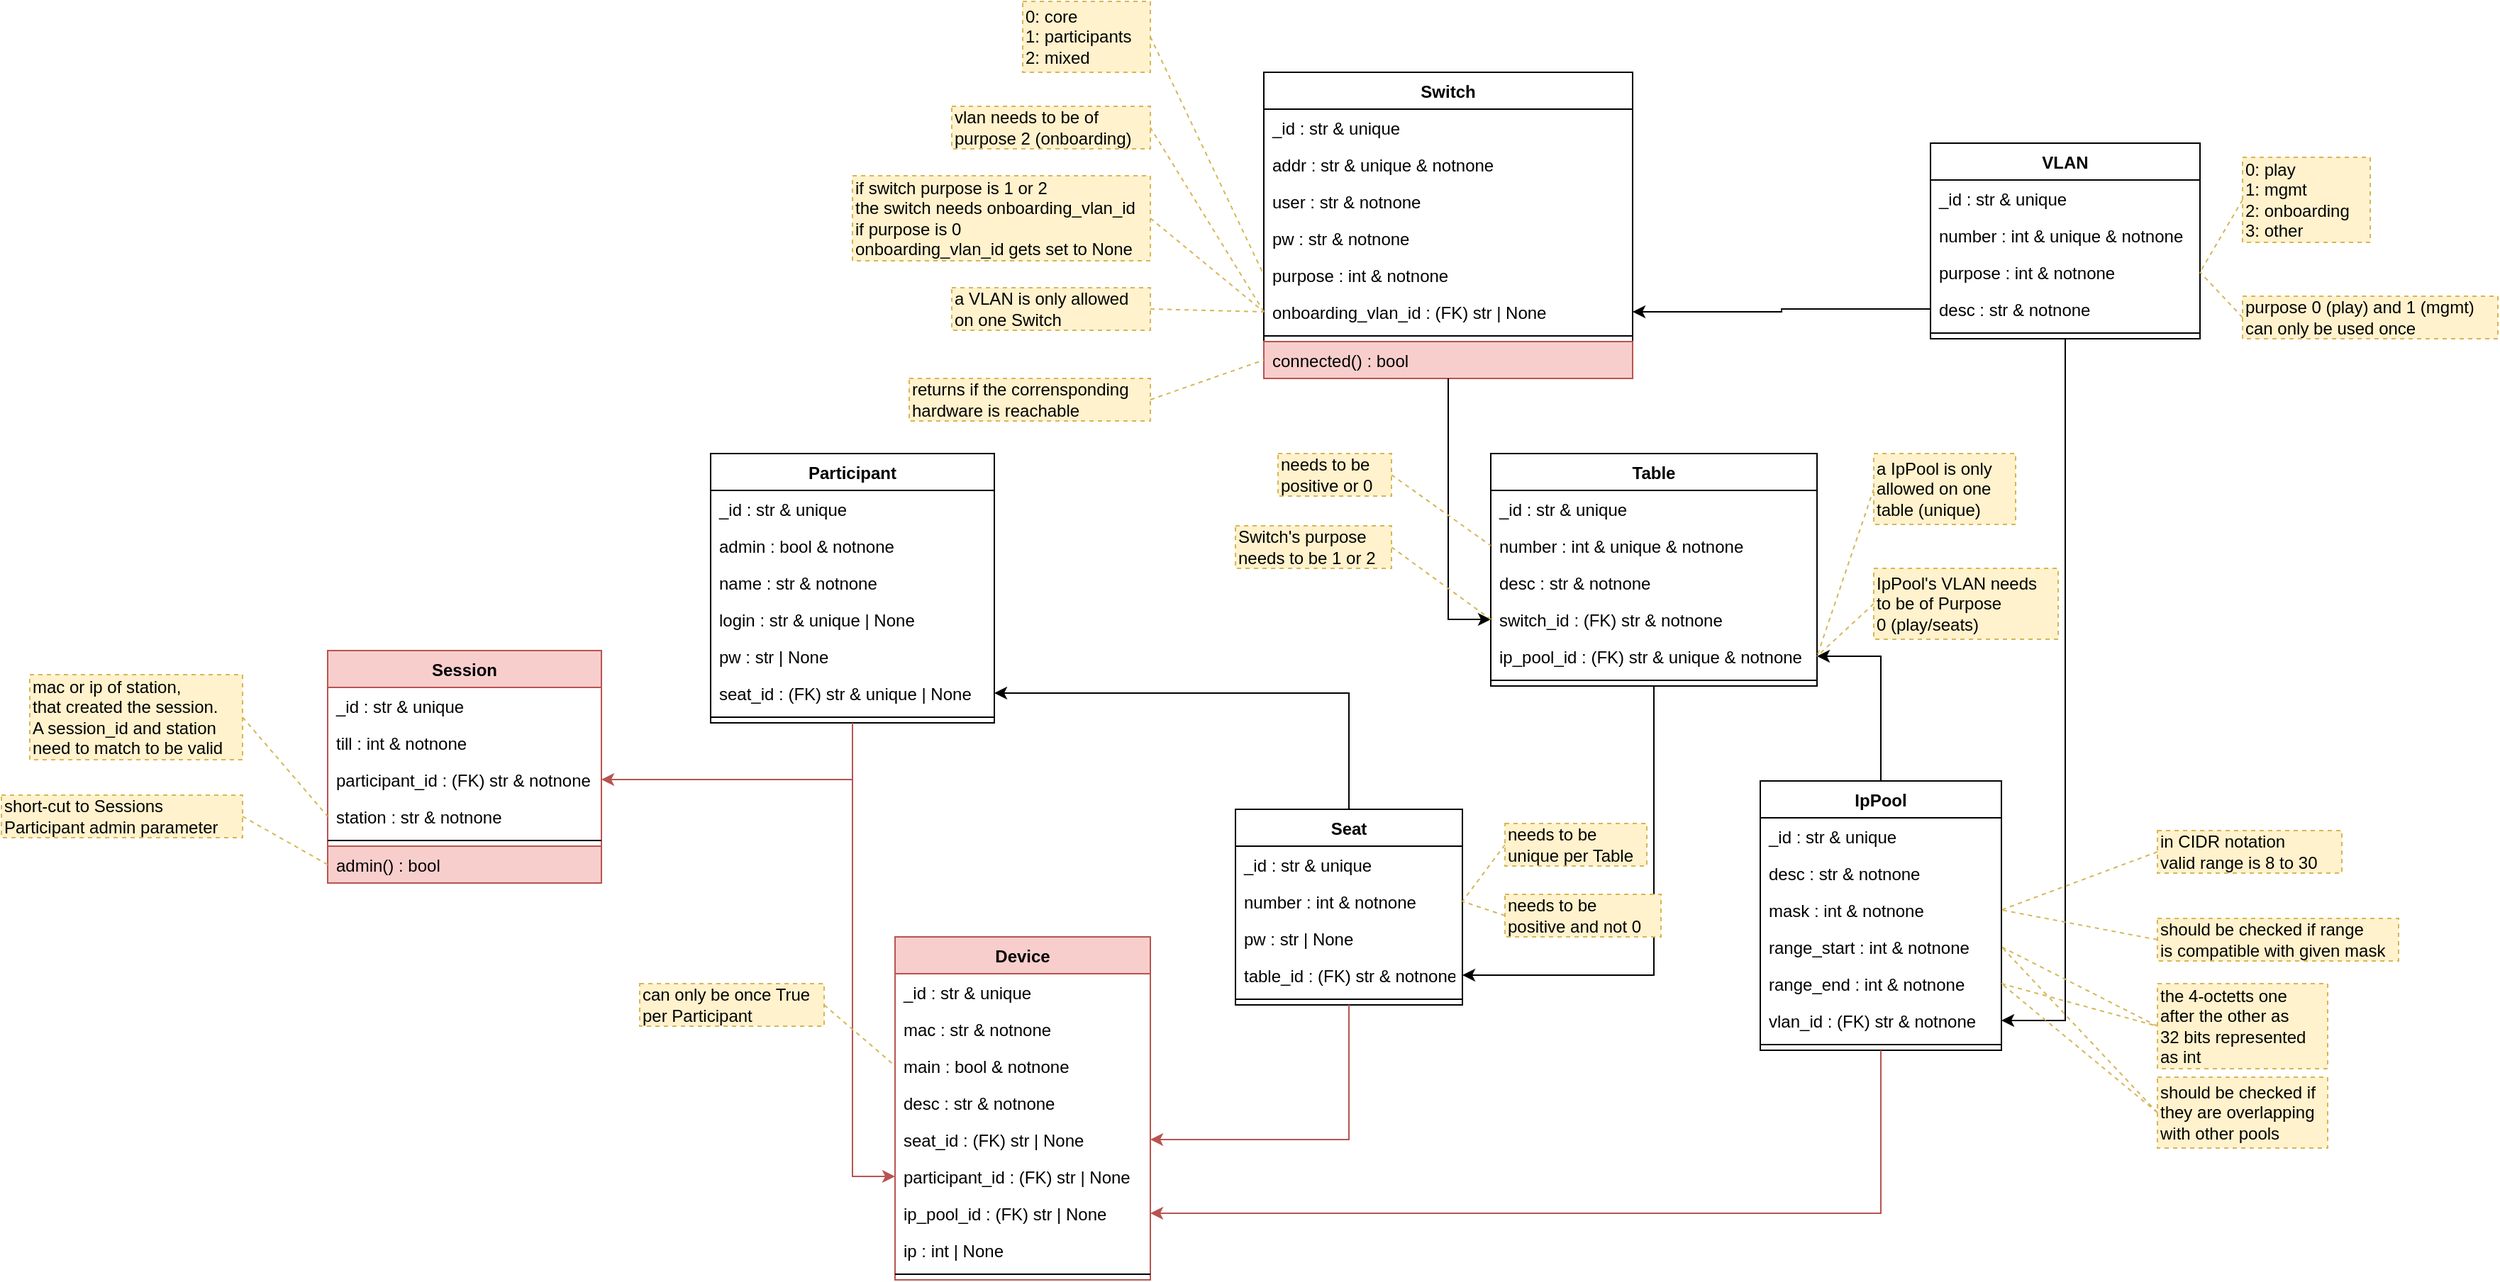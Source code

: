 <mxfile version="19.0.3" type="device"><diagram id="C5RBs43oDa-KdzZeNtuy" name="Page-1"><mxGraphModel dx="2500" dy="1018" grid="1" gridSize="10" guides="1" tooltips="1" connect="1" arrows="1" fold="1" page="1" pageScale="1" pageWidth="827" pageHeight="1169" math="0" shadow="0"><root><mxCell id="WIyWlLk6GJQsqaUBKTNV-0"/><mxCell id="WIyWlLk6GJQsqaUBKTNV-1" parent="WIyWlLk6GJQsqaUBKTNV-0"/><mxCell id="gVJZ379J9d6tVCcwHyOa-42" style="edgeStyle=orthogonalEdgeStyle;rounded=0;orthogonalLoop=1;jettySize=auto;html=1;endArrow=classic;endFill=1;" parent="WIyWlLk6GJQsqaUBKTNV-1" source="gVJZ379J9d6tVCcwHyOa-0" target="gVJZ379J9d6tVCcwHyOa-40" edge="1"><mxGeometry relative="1" as="geometry"/></mxCell><mxCell id="gVJZ379J9d6tVCcwHyOa-0" value="VLAN" style="swimlane;fontStyle=1;align=center;verticalAlign=top;childLayout=stackLayout;horizontal=1;startSize=26;horizontalStack=0;resizeParent=1;resizeParentMax=0;resizeLast=0;collapsible=1;marginBottom=0;" parent="WIyWlLk6GJQsqaUBKTNV-1" vertex="1"><mxGeometry x="680" y="150" width="190" height="138" as="geometry"/></mxCell><mxCell id="gVJZ379J9d6tVCcwHyOa-1" value="_id : str &amp; unique" style="text;strokeColor=none;fillColor=none;align=left;verticalAlign=top;spacingLeft=4;spacingRight=4;overflow=hidden;rotatable=0;points=[[0,0.5],[1,0.5]];portConstraint=eastwest;" parent="gVJZ379J9d6tVCcwHyOa-0" vertex="1"><mxGeometry y="26" width="190" height="26" as="geometry"/></mxCell><mxCell id="gVJZ379J9d6tVCcwHyOa-4" value="number : int &amp; unique &amp; notnone" style="text;strokeColor=none;fillColor=none;align=left;verticalAlign=top;spacingLeft=4;spacingRight=4;overflow=hidden;rotatable=0;points=[[0,0.5],[1,0.5]];portConstraint=eastwest;" parent="gVJZ379J9d6tVCcwHyOa-0" vertex="1"><mxGeometry y="52" width="190" height="26" as="geometry"/></mxCell><mxCell id="gVJZ379J9d6tVCcwHyOa-5" value="purpose : int &amp; notnone" style="text;strokeColor=none;fillColor=none;align=left;verticalAlign=top;spacingLeft=4;spacingRight=4;overflow=hidden;rotatable=0;points=[[0,0.5],[1,0.5]];portConstraint=eastwest;" parent="gVJZ379J9d6tVCcwHyOa-0" vertex="1"><mxGeometry y="78" width="190" height="26" as="geometry"/></mxCell><mxCell id="gVJZ379J9d6tVCcwHyOa-6" value="desc : str &amp; notnone" style="text;strokeColor=none;fillColor=none;align=left;verticalAlign=top;spacingLeft=4;spacingRight=4;overflow=hidden;rotatable=0;points=[[0,0.5],[1,0.5]];portConstraint=eastwest;" parent="gVJZ379J9d6tVCcwHyOa-0" vertex="1"><mxGeometry y="104" width="190" height="26" as="geometry"/></mxCell><mxCell id="gVJZ379J9d6tVCcwHyOa-2" value="" style="line;strokeWidth=1;fillColor=none;align=left;verticalAlign=middle;spacingTop=-1;spacingLeft=3;spacingRight=3;rotatable=0;labelPosition=right;points=[];portConstraint=eastwest;" parent="gVJZ379J9d6tVCcwHyOa-0" vertex="1"><mxGeometry y="130" width="190" height="8" as="geometry"/></mxCell><mxCell id="gVJZ379J9d6tVCcwHyOa-7" value="Switch" style="swimlane;fontStyle=1;align=center;verticalAlign=top;childLayout=stackLayout;horizontal=1;startSize=26;horizontalStack=0;resizeParent=1;resizeParentMax=0;resizeLast=0;collapsible=1;marginBottom=0;" parent="WIyWlLk6GJQsqaUBKTNV-1" vertex="1"><mxGeometry x="210" y="100" width="260" height="216" as="geometry"/></mxCell><mxCell id="gVJZ379J9d6tVCcwHyOa-8" value="_id : str &amp; unique" style="text;strokeColor=none;fillColor=none;align=left;verticalAlign=top;spacingLeft=4;spacingRight=4;overflow=hidden;rotatable=0;points=[[0,0.5],[1,0.5]];portConstraint=eastwest;" parent="gVJZ379J9d6tVCcwHyOa-7" vertex="1"><mxGeometry y="26" width="260" height="26" as="geometry"/></mxCell><mxCell id="gVJZ379J9d6tVCcwHyOa-11" value="addr : str &amp; unique &amp; notnone" style="text;strokeColor=none;fillColor=none;align=left;verticalAlign=top;spacingLeft=4;spacingRight=4;overflow=hidden;rotatable=0;points=[[0,0.5],[1,0.5]];portConstraint=eastwest;" parent="gVJZ379J9d6tVCcwHyOa-7" vertex="1"><mxGeometry y="52" width="260" height="26" as="geometry"/></mxCell><mxCell id="gVJZ379J9d6tVCcwHyOa-12" value="user : str &amp; notnone" style="text;strokeColor=none;fillColor=none;align=left;verticalAlign=top;spacingLeft=4;spacingRight=4;overflow=hidden;rotatable=0;points=[[0,0.5],[1,0.5]];portConstraint=eastwest;" parent="gVJZ379J9d6tVCcwHyOa-7" vertex="1"><mxGeometry y="78" width="260" height="26" as="geometry"/></mxCell><mxCell id="gVJZ379J9d6tVCcwHyOa-13" value="pw : str &amp; notnone" style="text;strokeColor=none;fillColor=none;align=left;verticalAlign=top;spacingLeft=4;spacingRight=4;overflow=hidden;rotatable=0;points=[[0,0.5],[1,0.5]];portConstraint=eastwest;" parent="gVJZ379J9d6tVCcwHyOa-7" vertex="1"><mxGeometry y="104" width="260" height="26" as="geometry"/></mxCell><mxCell id="gVJZ379J9d6tVCcwHyOa-14" value="purpose : int &amp; notnone" style="text;strokeColor=none;fillColor=none;align=left;verticalAlign=top;spacingLeft=4;spacingRight=4;overflow=hidden;rotatable=0;points=[[0,0.5],[1,0.5]];portConstraint=eastwest;" parent="gVJZ379J9d6tVCcwHyOa-7" vertex="1"><mxGeometry y="130" width="260" height="26" as="geometry"/></mxCell><mxCell id="gVJZ379J9d6tVCcwHyOa-15" value="onboarding_vlan_id : (FK) str | None" style="text;align=left;verticalAlign=top;spacingLeft=4;spacingRight=4;overflow=hidden;rotatable=0;points=[[0,0.5],[1,0.5]];portConstraint=eastwest;" parent="gVJZ379J9d6tVCcwHyOa-7" vertex="1"><mxGeometry y="156" width="260" height="26" as="geometry"/></mxCell><mxCell id="gVJZ379J9d6tVCcwHyOa-9" value="" style="line;strokeWidth=1;fillColor=none;align=left;verticalAlign=middle;spacingTop=-1;spacingLeft=3;spacingRight=3;rotatable=0;labelPosition=right;points=[];portConstraint=eastwest;" parent="gVJZ379J9d6tVCcwHyOa-7" vertex="1"><mxGeometry y="182" width="260" height="8" as="geometry"/></mxCell><mxCell id="gVJZ379J9d6tVCcwHyOa-10" value="connected() : bool" style="text;strokeColor=#b85450;fillColor=#f8cecc;align=left;verticalAlign=top;spacingLeft=4;spacingRight=4;overflow=hidden;rotatable=0;points=[[0,0.5],[1,0.5]];portConstraint=eastwest;" parent="gVJZ379J9d6tVCcwHyOa-7" vertex="1"><mxGeometry y="190" width="260" height="26" as="geometry"/></mxCell><mxCell id="gVJZ379J9d6tVCcwHyOa-17" style="rounded=0;orthogonalLoop=1;jettySize=auto;html=1;exitX=1;exitY=0.5;exitDx=0;exitDy=0;dashed=1;fillColor=#fff2cc;strokeColor=#d6b656;endArrow=none;endFill=0;entryX=0;entryY=0.5;entryDx=0;entryDy=0;" parent="WIyWlLk6GJQsqaUBKTNV-1" source="gVJZ379J9d6tVCcwHyOa-16" target="gVJZ379J9d6tVCcwHyOa-14" edge="1"><mxGeometry relative="1" as="geometry"/></mxCell><mxCell id="gVJZ379J9d6tVCcwHyOa-16" value="0: core&lt;br&gt;1: participants&lt;br&gt;2: mixed" style="rounded=0;whiteSpace=wrap;html=1;autosize=1;fillColor=#fff2cc;strokeColor=#d6b656;dashed=1;align=left;verticalAlign=middle;horizontal=1;labelPosition=center;verticalLabelPosition=middle;" parent="WIyWlLk6GJQsqaUBKTNV-1" vertex="1"><mxGeometry x="40" y="50" width="90" height="50" as="geometry"/></mxCell><mxCell id="gVJZ379J9d6tVCcwHyOa-20" style="edgeStyle=none;rounded=0;orthogonalLoop=1;jettySize=auto;html=1;exitX=0;exitY=0.5;exitDx=0;exitDy=0;dashed=1;endArrow=none;endFill=0;fillColor=#fff2cc;strokeColor=#d6b656;entryX=1;entryY=0.5;entryDx=0;entryDy=0;" parent="WIyWlLk6GJQsqaUBKTNV-1" source="gVJZ379J9d6tVCcwHyOa-19" target="gVJZ379J9d6tVCcwHyOa-5" edge="1"><mxGeometry relative="1" as="geometry"/></mxCell><mxCell id="gVJZ379J9d6tVCcwHyOa-19" value="0: play&lt;br&gt;1: mgmt&lt;br&gt;2: onboarding&lt;br&gt;3: other" style="rounded=0;whiteSpace=wrap;html=1;autosize=1;fillColor=#fff2cc;strokeColor=#d6b656;dashed=1;align=left;verticalAlign=middle;horizontal=1;labelPosition=center;verticalLabelPosition=middle;" parent="WIyWlLk6GJQsqaUBKTNV-1" vertex="1"><mxGeometry x="900" y="160" width="90" height="60" as="geometry"/></mxCell><mxCell id="gVJZ379J9d6tVCcwHyOa-21" style="edgeStyle=orthogonalEdgeStyle;rounded=0;orthogonalLoop=1;jettySize=auto;html=1;endArrow=classic;endFill=1;" parent="WIyWlLk6GJQsqaUBKTNV-1" source="gVJZ379J9d6tVCcwHyOa-6" target="gVJZ379J9d6tVCcwHyOa-15" edge="1"><mxGeometry relative="1" as="geometry"/></mxCell><mxCell id="gVJZ379J9d6tVCcwHyOa-22" value="Table" style="swimlane;fontStyle=1;align=center;verticalAlign=top;childLayout=stackLayout;horizontal=1;startSize=26;horizontalStack=0;resizeParent=1;resizeParentMax=0;resizeLast=0;collapsible=1;marginBottom=0;" parent="WIyWlLk6GJQsqaUBKTNV-1" vertex="1"><mxGeometry x="370" y="369" width="230" height="164" as="geometry"/></mxCell><mxCell id="gVJZ379J9d6tVCcwHyOa-23" value="_id : str &amp; unique" style="text;strokeColor=none;fillColor=none;align=left;verticalAlign=top;spacingLeft=4;spacingRight=4;overflow=hidden;rotatable=0;points=[[0,0.5],[1,0.5]];portConstraint=eastwest;dashed=1;" parent="gVJZ379J9d6tVCcwHyOa-22" vertex="1"><mxGeometry y="26" width="230" height="26" as="geometry"/></mxCell><mxCell id="gVJZ379J9d6tVCcwHyOa-26" value="number : int &amp; unique &amp; notnone" style="text;align=left;verticalAlign=top;spacingLeft=4;spacingRight=4;overflow=hidden;rotatable=0;points=[[0,0.5],[1,0.5]];portConstraint=eastwest;dashed=1;" parent="gVJZ379J9d6tVCcwHyOa-22" vertex="1"><mxGeometry y="52" width="230" height="26" as="geometry"/></mxCell><mxCell id="gVJZ379J9d6tVCcwHyOa-27" value="desc : str &amp; notnone" style="text;strokeColor=none;fillColor=none;align=left;verticalAlign=top;spacingLeft=4;spacingRight=4;overflow=hidden;rotatable=0;points=[[0,0.5],[1,0.5]];portConstraint=eastwest;dashed=1;" parent="gVJZ379J9d6tVCcwHyOa-22" vertex="1"><mxGeometry y="78" width="230" height="26" as="geometry"/></mxCell><mxCell id="gVJZ379J9d6tVCcwHyOa-28" value="switch_id : (FK) str &amp; notnone" style="text;strokeColor=none;fillColor=none;align=left;verticalAlign=top;spacingLeft=4;spacingRight=4;overflow=hidden;rotatable=0;points=[[0,0.5],[1,0.5]];portConstraint=eastwest;dashed=1;" parent="gVJZ379J9d6tVCcwHyOa-22" vertex="1"><mxGeometry y="104" width="230" height="26" as="geometry"/></mxCell><mxCell id="gVJZ379J9d6tVCcwHyOa-29" value="ip_pool_id : (FK) str &amp; unique &amp; notnone" style="text;strokeColor=none;fillColor=none;align=left;verticalAlign=top;spacingLeft=4;spacingRight=4;overflow=hidden;rotatable=0;points=[[0,0.5],[1,0.5]];portConstraint=eastwest;dashed=1;" parent="gVJZ379J9d6tVCcwHyOa-22" vertex="1"><mxGeometry y="130" width="230" height="26" as="geometry"/></mxCell><mxCell id="gVJZ379J9d6tVCcwHyOa-24" value="" style="line;strokeWidth=1;fillColor=none;align=left;verticalAlign=middle;spacingTop=-1;spacingLeft=3;spacingRight=3;rotatable=0;labelPosition=right;points=[];portConstraint=eastwest;" parent="gVJZ379J9d6tVCcwHyOa-22" vertex="1"><mxGeometry y="156" width="230" height="8" as="geometry"/></mxCell><mxCell id="gVJZ379J9d6tVCcwHyOa-30" style="edgeStyle=orthogonalEdgeStyle;rounded=0;orthogonalLoop=1;jettySize=auto;html=1;endArrow=classic;endFill=1;" parent="WIyWlLk6GJQsqaUBKTNV-1" source="gVJZ379J9d6tVCcwHyOa-7" target="gVJZ379J9d6tVCcwHyOa-28" edge="1"><mxGeometry relative="1" as="geometry"/></mxCell><mxCell id="gVJZ379J9d6tVCcwHyOa-41" style="edgeStyle=orthogonalEdgeStyle;rounded=0;orthogonalLoop=1;jettySize=auto;html=1;endArrow=classic;endFill=1;" parent="WIyWlLk6GJQsqaUBKTNV-1" source="gVJZ379J9d6tVCcwHyOa-31" target="gVJZ379J9d6tVCcwHyOa-29" edge="1"><mxGeometry relative="1" as="geometry"/></mxCell><mxCell id="gVJZ379J9d6tVCcwHyOa-31" value="IpPool" style="swimlane;fontStyle=1;align=center;verticalAlign=top;childLayout=stackLayout;horizontal=1;startSize=26;horizontalStack=0;resizeParent=1;resizeParentMax=0;resizeLast=0;collapsible=1;marginBottom=0;" parent="WIyWlLk6GJQsqaUBKTNV-1" vertex="1"><mxGeometry x="560" y="600" width="170" height="190" as="geometry"/></mxCell><mxCell id="gVJZ379J9d6tVCcwHyOa-32" value="_id : str &amp; unique" style="text;strokeColor=none;fillColor=none;align=left;verticalAlign=top;spacingLeft=4;spacingRight=4;overflow=hidden;rotatable=0;points=[[0,0.5],[1,0.5]];portConstraint=eastwest;" parent="gVJZ379J9d6tVCcwHyOa-31" vertex="1"><mxGeometry y="26" width="170" height="26" as="geometry"/></mxCell><mxCell id="gVJZ379J9d6tVCcwHyOa-36" value="desc : str &amp; notnone" style="text;strokeColor=none;fillColor=none;align=left;verticalAlign=top;spacingLeft=4;spacingRight=4;overflow=hidden;rotatable=0;points=[[0,0.5],[1,0.5]];portConstraint=eastwest;" parent="gVJZ379J9d6tVCcwHyOa-31" vertex="1"><mxGeometry y="52" width="170" height="26" as="geometry"/></mxCell><mxCell id="gVJZ379J9d6tVCcwHyOa-37" value="mask : int &amp; notnone" style="text;strokeColor=none;fillColor=none;align=left;verticalAlign=top;spacingLeft=4;spacingRight=4;overflow=hidden;rotatable=0;points=[[0,0.5],[1,0.5]];portConstraint=eastwest;" parent="gVJZ379J9d6tVCcwHyOa-31" vertex="1"><mxGeometry y="78" width="170" height="26" as="geometry"/></mxCell><mxCell id="gVJZ379J9d6tVCcwHyOa-38" value="range_start : int &amp; notnone" style="text;strokeColor=none;fillColor=none;align=left;verticalAlign=top;spacingLeft=4;spacingRight=4;overflow=hidden;rotatable=0;points=[[0,0.5],[1,0.5]];portConstraint=eastwest;" parent="gVJZ379J9d6tVCcwHyOa-31" vertex="1"><mxGeometry y="104" width="170" height="26" as="geometry"/></mxCell><mxCell id="gVJZ379J9d6tVCcwHyOa-39" value="range_end : int &amp; notnone" style="text;strokeColor=none;fillColor=none;align=left;verticalAlign=top;spacingLeft=4;spacingRight=4;overflow=hidden;rotatable=0;points=[[0,0.5],[1,0.5]];portConstraint=eastwest;" parent="gVJZ379J9d6tVCcwHyOa-31" vertex="1"><mxGeometry y="130" width="170" height="26" as="geometry"/></mxCell><mxCell id="gVJZ379J9d6tVCcwHyOa-40" value="vlan_id : (FK) str &amp; notnone" style="text;strokeColor=none;fillColor=none;align=left;verticalAlign=top;spacingLeft=4;spacingRight=4;overflow=hidden;rotatable=0;points=[[0,0.5],[1,0.5]];portConstraint=eastwest;" parent="gVJZ379J9d6tVCcwHyOa-31" vertex="1"><mxGeometry y="156" width="170" height="26" as="geometry"/></mxCell><mxCell id="gVJZ379J9d6tVCcwHyOa-33" value="" style="line;strokeWidth=1;fillColor=none;align=left;verticalAlign=middle;spacingTop=-1;spacingLeft=3;spacingRight=3;rotatable=0;labelPosition=right;points=[];portConstraint=eastwest;" parent="gVJZ379J9d6tVCcwHyOa-31" vertex="1"><mxGeometry y="182" width="170" height="8" as="geometry"/></mxCell><mxCell id="gVJZ379J9d6tVCcwHyOa-45" style="edgeStyle=none;rounded=0;orthogonalLoop=1;jettySize=auto;html=1;exitX=0;exitY=0.5;exitDx=0;exitDy=0;dashed=1;endArrow=none;endFill=0;entryX=1;entryY=0.5;entryDx=0;entryDy=0;fillColor=#fff2cc;strokeColor=#d6b656;" parent="WIyWlLk6GJQsqaUBKTNV-1" source="gVJZ379J9d6tVCcwHyOa-44" target="gVJZ379J9d6tVCcwHyOa-38" edge="1"><mxGeometry relative="1" as="geometry"><mxPoint x="820" y="670" as="targetPoint"/></mxGeometry></mxCell><mxCell id="gVJZ379J9d6tVCcwHyOa-44" value="the 4-octetts one&lt;br&gt;after the other as&lt;br&gt;32 bits represented&lt;br&gt;as int" style="rounded=0;whiteSpace=wrap;html=1;autosize=1;fillColor=#fff2cc;strokeColor=#d6b656;dashed=1;align=left;verticalAlign=middle;horizontal=1;labelPosition=center;verticalLabelPosition=middle;" parent="WIyWlLk6GJQsqaUBKTNV-1" vertex="1"><mxGeometry x="840" y="743" width="120" height="60" as="geometry"/></mxCell><mxCell id="gVJZ379J9d6tVCcwHyOa-46" style="edgeStyle=none;rounded=0;orthogonalLoop=1;jettySize=auto;html=1;exitX=1;exitY=0.5;exitDx=0;exitDy=0;entryX=0;entryY=0.5;entryDx=0;entryDy=0;dashed=1;endArrow=none;endFill=0;fillColor=#fff2cc;strokeColor=#d6b656;" parent="WIyWlLk6GJQsqaUBKTNV-1" source="gVJZ379J9d6tVCcwHyOa-39" target="gVJZ379J9d6tVCcwHyOa-44" edge="1"><mxGeometry relative="1" as="geometry"/></mxCell><mxCell id="gVJZ379J9d6tVCcwHyOa-64" style="edgeStyle=orthogonalEdgeStyle;rounded=0;orthogonalLoop=1;jettySize=auto;html=1;endArrow=classic;endFill=1;" parent="WIyWlLk6GJQsqaUBKTNV-1" source="gVJZ379J9d6tVCcwHyOa-47" target="gVJZ379J9d6tVCcwHyOa-63" edge="1"><mxGeometry relative="1" as="geometry"/></mxCell><mxCell id="gVJZ379J9d6tVCcwHyOa-47" value="Seat" style="swimlane;fontStyle=1;align=center;verticalAlign=top;childLayout=stackLayout;horizontal=1;startSize=26;horizontalStack=0;resizeParent=1;resizeParentMax=0;resizeLast=0;collapsible=1;marginBottom=0;" parent="WIyWlLk6GJQsqaUBKTNV-1" vertex="1"><mxGeometry x="190" y="620" width="160" height="138" as="geometry"/></mxCell><mxCell id="gVJZ379J9d6tVCcwHyOa-48" value="_id : str &amp; unique" style="text;strokeColor=none;fillColor=none;align=left;verticalAlign=top;spacingLeft=4;spacingRight=4;overflow=hidden;rotatable=0;points=[[0,0.5],[1,0.5]];portConstraint=eastwest;" parent="gVJZ379J9d6tVCcwHyOa-47" vertex="1"><mxGeometry y="26" width="160" height="26" as="geometry"/></mxCell><mxCell id="gVJZ379J9d6tVCcwHyOa-51" value="number : int &amp; notnone" style="text;strokeColor=none;fillColor=none;align=left;verticalAlign=top;spacingLeft=4;spacingRight=4;overflow=hidden;rotatable=0;points=[[0,0.5],[1,0.5]];portConstraint=eastwest;" parent="gVJZ379J9d6tVCcwHyOa-47" vertex="1"><mxGeometry y="52" width="160" height="26" as="geometry"/></mxCell><mxCell id="gVJZ379J9d6tVCcwHyOa-52" value="pw : str | None" style="text;strokeColor=none;fillColor=none;align=left;verticalAlign=top;spacingLeft=4;spacingRight=4;overflow=hidden;rotatable=0;points=[[0,0.5],[1,0.5]];portConstraint=eastwest;" parent="gVJZ379J9d6tVCcwHyOa-47" vertex="1"><mxGeometry y="78" width="160" height="26" as="geometry"/></mxCell><mxCell id="gVJZ379J9d6tVCcwHyOa-53" value="table_id : (FK) str &amp; notnone" style="text;strokeColor=none;fillColor=none;align=left;verticalAlign=top;spacingLeft=4;spacingRight=4;overflow=hidden;rotatable=0;points=[[0,0.5],[1,0.5]];portConstraint=eastwest;" parent="gVJZ379J9d6tVCcwHyOa-47" vertex="1"><mxGeometry y="104" width="160" height="26" as="geometry"/></mxCell><mxCell id="gVJZ379J9d6tVCcwHyOa-49" value="" style="line;strokeWidth=1;fillColor=none;align=left;verticalAlign=middle;spacingTop=-1;spacingLeft=3;spacingRight=3;rotatable=0;labelPosition=right;points=[];portConstraint=eastwest;" parent="gVJZ379J9d6tVCcwHyOa-47" vertex="1"><mxGeometry y="130" width="160" height="8" as="geometry"/></mxCell><mxCell id="gVJZ379J9d6tVCcwHyOa-54" style="edgeStyle=orthogonalEdgeStyle;rounded=0;orthogonalLoop=1;jettySize=auto;html=1;endArrow=classic;endFill=1;" parent="WIyWlLk6GJQsqaUBKTNV-1" source="gVJZ379J9d6tVCcwHyOa-22" target="gVJZ379J9d6tVCcwHyOa-53" edge="1"><mxGeometry relative="1" as="geometry"/></mxCell><mxCell id="gVJZ379J9d6tVCcwHyOa-55" value="Participant" style="swimlane;fontStyle=1;align=center;verticalAlign=top;childLayout=stackLayout;horizontal=1;startSize=26;horizontalStack=0;resizeParent=1;resizeParentMax=0;resizeLast=0;collapsible=1;marginBottom=0;" parent="WIyWlLk6GJQsqaUBKTNV-1" vertex="1"><mxGeometry x="-180" y="369" width="200" height="190" as="geometry"/></mxCell><mxCell id="gVJZ379J9d6tVCcwHyOa-56" value="_id : str &amp; unique" style="text;strokeColor=none;fillColor=none;align=left;verticalAlign=top;spacingLeft=4;spacingRight=4;overflow=hidden;rotatable=0;points=[[0,0.5],[1,0.5]];portConstraint=eastwest;" parent="gVJZ379J9d6tVCcwHyOa-55" vertex="1"><mxGeometry y="26" width="200" height="26" as="geometry"/></mxCell><mxCell id="gVJZ379J9d6tVCcwHyOa-59" value="admin : bool &amp; notnone" style="text;strokeColor=none;fillColor=none;align=left;verticalAlign=top;spacingLeft=4;spacingRight=4;overflow=hidden;rotatable=0;points=[[0,0.5],[1,0.5]];portConstraint=eastwest;" parent="gVJZ379J9d6tVCcwHyOa-55" vertex="1"><mxGeometry y="52" width="200" height="26" as="geometry"/></mxCell><mxCell id="gVJZ379J9d6tVCcwHyOa-60" value="name : str &amp; notnone" style="text;strokeColor=none;fillColor=none;align=left;verticalAlign=top;spacingLeft=4;spacingRight=4;overflow=hidden;rotatable=0;points=[[0,0.5],[1,0.5]];portConstraint=eastwest;" parent="gVJZ379J9d6tVCcwHyOa-55" vertex="1"><mxGeometry y="78" width="200" height="26" as="geometry"/></mxCell><mxCell id="gVJZ379J9d6tVCcwHyOa-61" value="login : str &amp; unique | None" style="text;strokeColor=none;fillColor=none;align=left;verticalAlign=top;spacingLeft=4;spacingRight=4;overflow=hidden;rotatable=0;points=[[0,0.5],[1,0.5]];portConstraint=eastwest;" parent="gVJZ379J9d6tVCcwHyOa-55" vertex="1"><mxGeometry y="104" width="200" height="26" as="geometry"/></mxCell><mxCell id="gVJZ379J9d6tVCcwHyOa-62" value="pw : str | None" style="text;strokeColor=none;fillColor=none;align=left;verticalAlign=top;spacingLeft=4;spacingRight=4;overflow=hidden;rotatable=0;points=[[0,0.5],[1,0.5]];portConstraint=eastwest;" parent="gVJZ379J9d6tVCcwHyOa-55" vertex="1"><mxGeometry y="130" width="200" height="26" as="geometry"/></mxCell><mxCell id="gVJZ379J9d6tVCcwHyOa-63" value="seat_id : (FK) str &amp; unique | None" style="text;strokeColor=none;fillColor=none;align=left;verticalAlign=top;spacingLeft=4;spacingRight=4;overflow=hidden;rotatable=0;points=[[0,0.5],[1,0.5]];portConstraint=eastwest;" parent="gVJZ379J9d6tVCcwHyOa-55" vertex="1"><mxGeometry y="156" width="200" height="26" as="geometry"/></mxCell><mxCell id="gVJZ379J9d6tVCcwHyOa-57" value="" style="line;strokeWidth=1;fillColor=none;align=left;verticalAlign=middle;spacingTop=-1;spacingLeft=3;spacingRight=3;rotatable=0;labelPosition=right;points=[];portConstraint=eastwest;" parent="gVJZ379J9d6tVCcwHyOa-55" vertex="1"><mxGeometry y="182" width="200" height="8" as="geometry"/></mxCell><mxCell id="gVJZ379J9d6tVCcwHyOa-65" value="Device" style="swimlane;fontStyle=1;align=center;verticalAlign=top;childLayout=stackLayout;horizontal=1;startSize=26;horizontalStack=0;resizeParent=1;resizeParentMax=0;resizeLast=0;collapsible=1;marginBottom=0;fillColor=#f8cecc;strokeColor=#b85450;" parent="WIyWlLk6GJQsqaUBKTNV-1" vertex="1"><mxGeometry x="-50" y="710" width="180" height="242" as="geometry"/></mxCell><mxCell id="gVJZ379J9d6tVCcwHyOa-66" value="_id : str &amp; unique" style="text;strokeColor=none;fillColor=none;align=left;verticalAlign=top;spacingLeft=4;spacingRight=4;overflow=hidden;rotatable=0;points=[[0,0.5],[1,0.5]];portConstraint=eastwest;" parent="gVJZ379J9d6tVCcwHyOa-65" vertex="1"><mxGeometry y="26" width="180" height="26" as="geometry"/></mxCell><mxCell id="gVJZ379J9d6tVCcwHyOa-70" value="mac : str &amp; notnone" style="text;strokeColor=none;fillColor=none;align=left;verticalAlign=top;spacingLeft=4;spacingRight=4;overflow=hidden;rotatable=0;points=[[0,0.5],[1,0.5]];portConstraint=eastwest;" parent="gVJZ379J9d6tVCcwHyOa-65" vertex="1"><mxGeometry y="52" width="180" height="26" as="geometry"/></mxCell><mxCell id="gVJZ379J9d6tVCcwHyOa-76" value="main : bool &amp; notnone" style="text;strokeColor=none;fillColor=none;align=left;verticalAlign=top;spacingLeft=4;spacingRight=4;overflow=hidden;rotatable=0;points=[[0,0.5],[1,0.5]];portConstraint=eastwest;" parent="gVJZ379J9d6tVCcwHyOa-65" vertex="1"><mxGeometry y="78" width="180" height="26" as="geometry"/></mxCell><mxCell id="gVJZ379J9d6tVCcwHyOa-71" value="desc : str &amp; notnone" style="text;strokeColor=none;fillColor=none;align=left;verticalAlign=top;spacingLeft=4;spacingRight=4;overflow=hidden;rotatable=0;points=[[0,0.5],[1,0.5]];portConstraint=eastwest;" parent="gVJZ379J9d6tVCcwHyOa-65" vertex="1"><mxGeometry y="104" width="180" height="26" as="geometry"/></mxCell><mxCell id="gVJZ379J9d6tVCcwHyOa-72" value="seat_id : (FK) str | None" style="text;strokeColor=none;fillColor=none;align=left;verticalAlign=top;spacingLeft=4;spacingRight=4;overflow=hidden;rotatable=0;points=[[0,0.5],[1,0.5]];portConstraint=eastwest;" parent="gVJZ379J9d6tVCcwHyOa-65" vertex="1"><mxGeometry y="130" width="180" height="26" as="geometry"/></mxCell><mxCell id="gVJZ379J9d6tVCcwHyOa-73" value="participant_id : (FK) str | None" style="text;strokeColor=none;fillColor=none;align=left;verticalAlign=top;spacingLeft=4;spacingRight=4;overflow=hidden;rotatable=0;points=[[0,0.5],[1,0.5]];portConstraint=eastwest;" parent="gVJZ379J9d6tVCcwHyOa-65" vertex="1"><mxGeometry y="156" width="180" height="26" as="geometry"/></mxCell><mxCell id="gVJZ379J9d6tVCcwHyOa-74" value="ip_pool_id : (FK) str | None" style="text;strokeColor=none;fillColor=none;align=left;verticalAlign=top;spacingLeft=4;spacingRight=4;overflow=hidden;rotatable=0;points=[[0,0.5],[1,0.5]];portConstraint=eastwest;" parent="gVJZ379J9d6tVCcwHyOa-65" vertex="1"><mxGeometry y="182" width="180" height="26" as="geometry"/></mxCell><mxCell id="gVJZ379J9d6tVCcwHyOa-75" value="ip : int | None" style="text;strokeColor=none;fillColor=none;align=left;verticalAlign=top;spacingLeft=4;spacingRight=4;overflow=hidden;rotatable=0;points=[[0,0.5],[1,0.5]];portConstraint=eastwest;" parent="gVJZ379J9d6tVCcwHyOa-65" vertex="1"><mxGeometry y="208" width="180" height="26" as="geometry"/></mxCell><mxCell id="gVJZ379J9d6tVCcwHyOa-67" value="" style="line;strokeWidth=1;fillColor=none;align=left;verticalAlign=middle;spacingTop=-1;spacingLeft=3;spacingRight=3;rotatable=0;labelPosition=right;points=[];portConstraint=eastwest;" parent="gVJZ379J9d6tVCcwHyOa-65" vertex="1"><mxGeometry y="234" width="180" height="8" as="geometry"/></mxCell><mxCell id="gVJZ379J9d6tVCcwHyOa-77" style="edgeStyle=orthogonalEdgeStyle;rounded=0;orthogonalLoop=1;jettySize=auto;html=1;endArrow=classic;endFill=1;fillColor=#f8cecc;strokeColor=#b85450;" parent="WIyWlLk6GJQsqaUBKTNV-1" source="gVJZ379J9d6tVCcwHyOa-47" target="gVJZ379J9d6tVCcwHyOa-72" edge="1"><mxGeometry relative="1" as="geometry"/></mxCell><mxCell id="gVJZ379J9d6tVCcwHyOa-78" style="edgeStyle=orthogonalEdgeStyle;rounded=0;orthogonalLoop=1;jettySize=auto;html=1;endArrow=classic;endFill=1;fillColor=#f8cecc;strokeColor=#b85450;" parent="WIyWlLk6GJQsqaUBKTNV-1" source="gVJZ379J9d6tVCcwHyOa-55" target="gVJZ379J9d6tVCcwHyOa-73" edge="1"><mxGeometry relative="1" as="geometry"/></mxCell><mxCell id="gVJZ379J9d6tVCcwHyOa-79" style="edgeStyle=orthogonalEdgeStyle;rounded=0;orthogonalLoop=1;jettySize=auto;html=1;endArrow=classic;endFill=1;fillColor=#f8cecc;strokeColor=#b85450;" parent="WIyWlLk6GJQsqaUBKTNV-1" source="gVJZ379J9d6tVCcwHyOa-31" target="gVJZ379J9d6tVCcwHyOa-74" edge="1"><mxGeometry relative="1" as="geometry"/></mxCell><mxCell id="RI2Qk7NZv4jEAk47DCzO-2" style="rounded=0;orthogonalLoop=1;jettySize=auto;html=1;exitX=0;exitY=0.5;exitDx=0;exitDy=0;fillColor=#fff2cc;strokeColor=#d6b656;dashed=1;endArrow=none;endFill=0;entryX=1;entryY=0.5;entryDx=0;entryDy=0;" parent="WIyWlLk6GJQsqaUBKTNV-1" source="RI2Qk7NZv4jEAk47DCzO-1" target="gVJZ379J9d6tVCcwHyOa-5" edge="1"><mxGeometry relative="1" as="geometry"/></mxCell><mxCell id="RI2Qk7NZv4jEAk47DCzO-1" value="purpose 0 (play) and 1 (mgmt)&lt;br&gt;can only be used once" style="rounded=0;whiteSpace=wrap;html=1;autosize=1;fillColor=#fff2cc;strokeColor=#d6b656;dashed=1;align=left;verticalAlign=middle;horizontal=1;labelPosition=center;verticalLabelPosition=middle;" parent="WIyWlLk6GJQsqaUBKTNV-1" vertex="1"><mxGeometry x="900" y="258" width="180" height="30" as="geometry"/></mxCell><mxCell id="E9VT_ojXJO5M-pzNniMT-0" value="vlan needs to be of&lt;br&gt;purpose 2 (onboarding)" style="rounded=0;whiteSpace=wrap;html=1;autosize=1;fillColor=#fff2cc;strokeColor=#d6b656;dashed=1;align=left;verticalAlign=middle;horizontal=1;labelPosition=center;verticalLabelPosition=middle;" parent="WIyWlLk6GJQsqaUBKTNV-1" vertex="1"><mxGeometry x="-10" y="124" width="140" height="30" as="geometry"/></mxCell><mxCell id="E9VT_ojXJO5M-pzNniMT-1" style="rounded=0;orthogonalLoop=1;jettySize=auto;html=1;exitX=0;exitY=0.5;exitDx=0;exitDy=0;entryX=1;entryY=0.5;entryDx=0;entryDy=0;dashed=1;fillColor=#fff2cc;strokeColor=#d6b656;endArrow=none;endFill=0;" parent="WIyWlLk6GJQsqaUBKTNV-1" source="gVJZ379J9d6tVCcwHyOa-15" target="E9VT_ojXJO5M-pzNniMT-0" edge="1"><mxGeometry relative="1" as="geometry"/></mxCell><mxCell id="6ryFZqyBRYJDQLr4FPov-0" value="Session" style="swimlane;fontStyle=1;align=center;verticalAlign=top;childLayout=stackLayout;horizontal=1;startSize=26;horizontalStack=0;resizeParent=1;resizeParentMax=0;resizeLast=0;collapsible=1;marginBottom=0;fillColor=#f8cecc;strokeColor=#b85450;" parent="WIyWlLk6GJQsqaUBKTNV-1" vertex="1"><mxGeometry x="-450" y="508" width="193" height="164" as="geometry"/></mxCell><mxCell id="6ryFZqyBRYJDQLr4FPov-1" value="_id : str &amp; unique" style="text;strokeColor=none;fillColor=none;align=left;verticalAlign=top;spacingLeft=4;spacingRight=4;overflow=hidden;rotatable=0;points=[[0,0.5],[1,0.5]];portConstraint=eastwest;" parent="6ryFZqyBRYJDQLr4FPov-0" vertex="1"><mxGeometry y="26" width="193" height="26" as="geometry"/></mxCell><mxCell id="6ryFZqyBRYJDQLr4FPov-4" value="till : int &amp; notnone" style="text;strokeColor=none;fillColor=none;align=left;verticalAlign=top;spacingLeft=4;spacingRight=4;overflow=hidden;rotatable=0;points=[[0,0.5],[1,0.5]];portConstraint=eastwest;" parent="6ryFZqyBRYJDQLr4FPov-0" vertex="1"><mxGeometry y="52" width="193" height="26" as="geometry"/></mxCell><mxCell id="6ryFZqyBRYJDQLr4FPov-5" value="participant_id : (FK) str &amp; notnone" style="text;strokeColor=none;fillColor=none;align=left;verticalAlign=top;spacingLeft=4;spacingRight=4;overflow=hidden;rotatable=0;points=[[0,0.5],[1,0.5]];portConstraint=eastwest;" parent="6ryFZqyBRYJDQLr4FPov-0" vertex="1"><mxGeometry y="78" width="193" height="26" as="geometry"/></mxCell><mxCell id="6ryFZqyBRYJDQLr4FPov-6" value="station : str &amp; notnone" style="text;strokeColor=none;fillColor=none;align=left;verticalAlign=top;spacingLeft=4;spacingRight=4;overflow=hidden;rotatable=0;points=[[0,0.5],[1,0.5]];portConstraint=eastwest;" parent="6ryFZqyBRYJDQLr4FPov-0" vertex="1"><mxGeometry y="104" width="193" height="26" as="geometry"/></mxCell><mxCell id="6ryFZqyBRYJDQLr4FPov-2" value="" style="line;strokeWidth=1;fillColor=none;align=left;verticalAlign=middle;spacingTop=-1;spacingLeft=3;spacingRight=3;rotatable=0;labelPosition=right;points=[];portConstraint=eastwest;" parent="6ryFZqyBRYJDQLr4FPov-0" vertex="1"><mxGeometry y="130" width="193" height="8" as="geometry"/></mxCell><mxCell id="6ryFZqyBRYJDQLr4FPov-3" value="admin() : bool" style="text;strokeColor=#b85450;fillColor=#f8cecc;align=left;verticalAlign=top;spacingLeft=4;spacingRight=4;overflow=hidden;rotatable=0;points=[[0,0.5],[1,0.5]];portConstraint=eastwest;" parent="6ryFZqyBRYJDQLr4FPov-0" vertex="1"><mxGeometry y="138" width="193" height="26" as="geometry"/></mxCell><mxCell id="6ryFZqyBRYJDQLr4FPov-9" style="rounded=0;orthogonalLoop=1;jettySize=auto;html=1;exitX=1;exitY=0.5;exitDx=0;exitDy=0;dashed=1;fillColor=#fff2cc;strokeColor=#d6b656;endArrow=none;endFill=0;entryX=0;entryY=0.5;entryDx=0;entryDy=0;" parent="WIyWlLk6GJQsqaUBKTNV-1" source="6ryFZqyBRYJDQLr4FPov-7" target="6ryFZqyBRYJDQLr4FPov-6" edge="1"><mxGeometry relative="1" as="geometry"/></mxCell><mxCell id="6ryFZqyBRYJDQLr4FPov-7" value="mac or ip of station,&lt;br&gt;that created the session.&lt;br&gt;A session_id and station&lt;br&gt;need to match to be valid" style="rounded=0;whiteSpace=wrap;html=1;autosize=1;fillColor=#fff2cc;strokeColor=#d6b656;dashed=1;align=left;verticalAlign=middle;horizontal=1;labelPosition=center;verticalLabelPosition=middle;" parent="WIyWlLk6GJQsqaUBKTNV-1" vertex="1"><mxGeometry x="-660" y="525" width="150" height="60" as="geometry"/></mxCell><mxCell id="6ryFZqyBRYJDQLr4FPov-8" style="edgeStyle=orthogonalEdgeStyle;rounded=0;orthogonalLoop=1;jettySize=auto;html=1;fillColor=#f8cecc;strokeColor=#b85450;" parent="WIyWlLk6GJQsqaUBKTNV-1" source="gVJZ379J9d6tVCcwHyOa-55" target="6ryFZqyBRYJDQLr4FPov-5" edge="1"><mxGeometry relative="1" as="geometry"/></mxCell><mxCell id="6ryFZqyBRYJDQLr4FPov-11" style="edgeStyle=none;rounded=0;orthogonalLoop=1;jettySize=auto;html=1;exitX=1;exitY=0.5;exitDx=0;exitDy=0;entryX=0;entryY=0.5;entryDx=0;entryDy=0;dashed=1;endArrow=none;endFill=0;fillColor=#fff2cc;strokeColor=#d6b656;" parent="WIyWlLk6GJQsqaUBKTNV-1" source="6ryFZqyBRYJDQLr4FPov-10" target="6ryFZqyBRYJDQLr4FPov-3" edge="1"><mxGeometry relative="1" as="geometry"/></mxCell><mxCell id="6ryFZqyBRYJDQLr4FPov-10" value="short-cut to Sessions &lt;br&gt;Participant admin parameter" style="rounded=0;whiteSpace=wrap;html=1;autosize=1;fillColor=#fff2cc;strokeColor=#d6b656;dashed=1;align=left;verticalAlign=middle;horizontal=1;labelPosition=center;verticalLabelPosition=middle;" parent="WIyWlLk6GJQsqaUBKTNV-1" vertex="1"><mxGeometry x="-680" y="610" width="170" height="30" as="geometry"/></mxCell><mxCell id="6ryFZqyBRYJDQLr4FPov-13" style="edgeStyle=none;rounded=0;orthogonalLoop=1;jettySize=auto;html=1;exitX=1;exitY=0.5;exitDx=0;exitDy=0;entryX=0;entryY=0.5;entryDx=0;entryDy=0;dashed=1;endArrow=none;endFill=0;fillColor=#fff2cc;strokeColor=#d6b656;" parent="WIyWlLk6GJQsqaUBKTNV-1" source="6ryFZqyBRYJDQLr4FPov-12" target="gVJZ379J9d6tVCcwHyOa-10" edge="1"><mxGeometry relative="1" as="geometry"/></mxCell><mxCell id="6ryFZqyBRYJDQLr4FPov-12" value="returns if the corrensponding &lt;br&gt;hardware is reachable" style="rounded=0;whiteSpace=wrap;html=1;autosize=1;fillColor=#fff2cc;strokeColor=#d6b656;dashed=1;align=left;verticalAlign=middle;horizontal=1;labelPosition=center;verticalLabelPosition=middle;" parent="WIyWlLk6GJQsqaUBKTNV-1" vertex="1"><mxGeometry x="-40" y="316" width="170" height="30" as="geometry"/></mxCell><mxCell id="owBBHlwj1ZQuICMANocE-1" style="rounded=0;orthogonalLoop=1;jettySize=auto;html=1;exitX=0;exitY=0.5;exitDx=0;exitDy=0;dashed=1;endArrow=none;endFill=0;fillColor=#fff2cc;strokeColor=#d6b656;entryX=1;entryY=0.5;entryDx=0;entryDy=0;" parent="WIyWlLk6GJQsqaUBKTNV-1" source="owBBHlwj1ZQuICMANocE-0" target="gVJZ379J9d6tVCcwHyOa-38" edge="1"><mxGeometry relative="1" as="geometry"/></mxCell><mxCell id="owBBHlwj1ZQuICMANocE-2" style="edgeStyle=none;rounded=0;orthogonalLoop=1;jettySize=auto;html=1;exitX=0;exitY=0.5;exitDx=0;exitDy=0;entryX=1;entryY=0.5;entryDx=0;entryDy=0;dashed=1;endArrow=none;endFill=0;fillColor=#fff2cc;strokeColor=#d6b656;" parent="WIyWlLk6GJQsqaUBKTNV-1" source="owBBHlwj1ZQuICMANocE-0" target="gVJZ379J9d6tVCcwHyOa-39" edge="1"><mxGeometry relative="1" as="geometry"/></mxCell><mxCell id="owBBHlwj1ZQuICMANocE-0" value="should be checked if&lt;br&gt;they are overlapping&lt;br&gt;with other pools" style="rounded=0;whiteSpace=wrap;html=1;autosize=1;fillColor=#fff2cc;strokeColor=#d6b656;dashed=1;align=left;verticalAlign=middle;horizontal=1;labelPosition=center;verticalLabelPosition=middle;" parent="WIyWlLk6GJQsqaUBKTNV-1" vertex="1"><mxGeometry x="840" y="809" width="120" height="50" as="geometry"/></mxCell><mxCell id="owBBHlwj1ZQuICMANocE-4" style="edgeStyle=none;rounded=0;orthogonalLoop=1;jettySize=auto;html=1;exitX=0;exitY=0.5;exitDx=0;exitDy=0;entryX=1;entryY=0.5;entryDx=0;entryDy=0;dashed=1;endArrow=none;endFill=0;fillColor=#fff2cc;strokeColor=#d6b656;" parent="WIyWlLk6GJQsqaUBKTNV-1" source="owBBHlwj1ZQuICMANocE-3" target="gVJZ379J9d6tVCcwHyOa-29" edge="1"><mxGeometry relative="1" as="geometry"/></mxCell><mxCell id="owBBHlwj1ZQuICMANocE-3" value="a IpPool is only &lt;br&gt;allowed on one&lt;br&gt;table (unique)" style="rounded=0;whiteSpace=wrap;html=1;autosize=1;fillColor=#fff2cc;strokeColor=#d6b656;dashed=1;align=left;verticalAlign=middle;horizontal=1;labelPosition=center;verticalLabelPosition=middle;" parent="WIyWlLk6GJQsqaUBKTNV-1" vertex="1"><mxGeometry x="640" y="369" width="100" height="50" as="geometry"/></mxCell><mxCell id="owBBHlwj1ZQuICMANocE-6" style="edgeStyle=none;rounded=0;orthogonalLoop=1;jettySize=auto;html=1;exitX=0;exitY=0.5;exitDx=0;exitDy=0;entryX=1;entryY=0.5;entryDx=0;entryDy=0;dashed=1;endArrow=none;endFill=0;fillColor=#fff2cc;strokeColor=#d6b656;" parent="WIyWlLk6GJQsqaUBKTNV-1" source="owBBHlwj1ZQuICMANocE-5" target="gVJZ379J9d6tVCcwHyOa-29" edge="1"><mxGeometry relative="1" as="geometry"/></mxCell><mxCell id="owBBHlwj1ZQuICMANocE-5" value="IpPool's VLAN needs&lt;br&gt;to be of Purpose&lt;br&gt;0 (play/seats)" style="rounded=0;whiteSpace=wrap;html=1;autosize=1;fillColor=#fff2cc;strokeColor=#d6b656;dashed=1;align=left;verticalAlign=middle;horizontal=1;labelPosition=center;verticalLabelPosition=middle;" parent="WIyWlLk6GJQsqaUBKTNV-1" vertex="1"><mxGeometry x="640" y="450" width="130" height="50" as="geometry"/></mxCell><mxCell id="owBBHlwj1ZQuICMANocE-8" style="edgeStyle=none;rounded=0;orthogonalLoop=1;jettySize=auto;html=1;exitX=1;exitY=0.5;exitDx=0;exitDy=0;entryX=0;entryY=0.5;entryDx=0;entryDy=0;dashed=1;endArrow=none;endFill=0;fillColor=#fff2cc;strokeColor=#d6b656;" parent="WIyWlLk6GJQsqaUBKTNV-1" source="owBBHlwj1ZQuICMANocE-7" target="gVJZ379J9d6tVCcwHyOa-15" edge="1"><mxGeometry relative="1" as="geometry"/></mxCell><mxCell id="owBBHlwj1ZQuICMANocE-7" value="a VLAN is only allowed&lt;br&gt;on one Switch" style="rounded=0;whiteSpace=wrap;html=1;autosize=1;fillColor=#fff2cc;strokeColor=#d6b656;dashed=1;align=left;verticalAlign=middle;horizontal=1;labelPosition=center;verticalLabelPosition=middle;" parent="WIyWlLk6GJQsqaUBKTNV-1" vertex="1"><mxGeometry x="-10" y="252" width="140" height="30" as="geometry"/></mxCell><mxCell id="owBBHlwj1ZQuICMANocE-10" style="edgeStyle=none;rounded=0;orthogonalLoop=1;jettySize=auto;html=1;exitX=1;exitY=0.5;exitDx=0;exitDy=0;entryX=0;entryY=0.5;entryDx=0;entryDy=0;dashed=1;endArrow=none;endFill=0;fillColor=#fff2cc;strokeColor=#d6b656;" parent="WIyWlLk6GJQsqaUBKTNV-1" source="owBBHlwj1ZQuICMANocE-9" target="gVJZ379J9d6tVCcwHyOa-15" edge="1"><mxGeometry relative="1" as="geometry"/></mxCell><mxCell id="owBBHlwj1ZQuICMANocE-9" value="if switch purpose is 1 or 2&lt;br&gt;the switch needs onboarding_vlan_id&lt;br&gt;if purpose is 0&lt;br&gt;onboarding_vlan_id gets set to None" style="rounded=0;whiteSpace=wrap;html=1;autosize=1;fillColor=#fff2cc;strokeColor=#d6b656;dashed=1;align=left;verticalAlign=middle;horizontal=1;labelPosition=center;verticalLabelPosition=middle;" parent="WIyWlLk6GJQsqaUBKTNV-1" vertex="1"><mxGeometry x="-80" y="173" width="210" height="60" as="geometry"/></mxCell><mxCell id="SF1Bi-aYHZgsEsrIOj6g-1" style="rounded=0;orthogonalLoop=1;jettySize=auto;html=1;exitX=0;exitY=0.5;exitDx=0;exitDy=0;entryX=1;entryY=0.5;entryDx=0;entryDy=0;dashed=1;endArrow=none;endFill=0;fillColor=#fff2cc;strokeColor=#d6b656;" parent="WIyWlLk6GJQsqaUBKTNV-1" source="SF1Bi-aYHZgsEsrIOj6g-0" target="gVJZ379J9d6tVCcwHyOa-37" edge="1"><mxGeometry relative="1" as="geometry"/></mxCell><mxCell id="SF1Bi-aYHZgsEsrIOj6g-0" value="in CIDR notation&lt;br&gt;valid range is 8 to 30" style="rounded=0;whiteSpace=wrap;html=1;autosize=1;fillColor=#fff2cc;strokeColor=#d6b656;dashed=1;align=left;verticalAlign=middle;horizontal=1;labelPosition=center;verticalLabelPosition=middle;" parent="WIyWlLk6GJQsqaUBKTNV-1" vertex="1"><mxGeometry x="840" y="635" width="130" height="30" as="geometry"/></mxCell><mxCell id="SF1Bi-aYHZgsEsrIOj6g-3" style="edgeStyle=none;rounded=0;orthogonalLoop=1;jettySize=auto;html=1;exitX=0;exitY=0.5;exitDx=0;exitDy=0;entryX=1;entryY=0.5;entryDx=0;entryDy=0;dashed=1;endArrow=none;endFill=0;fillColor=#fff2cc;strokeColor=#d6b656;" parent="WIyWlLk6GJQsqaUBKTNV-1" source="SF1Bi-aYHZgsEsrIOj6g-2" target="gVJZ379J9d6tVCcwHyOa-37" edge="1"><mxGeometry relative="1" as="geometry"/></mxCell><mxCell id="SF1Bi-aYHZgsEsrIOj6g-2" value="should be checked if range&lt;br&gt;is compatible with given mask" style="rounded=0;whiteSpace=wrap;html=1;autosize=1;fillColor=#fff2cc;strokeColor=#d6b656;dashed=1;align=left;verticalAlign=middle;horizontal=1;labelPosition=center;verticalLabelPosition=middle;" parent="WIyWlLk6GJQsqaUBKTNV-1" vertex="1"><mxGeometry x="840" y="697" width="170" height="30" as="geometry"/></mxCell><mxCell id="1TqEqt4yqF-DsvIg669b-1" style="rounded=0;orthogonalLoop=1;jettySize=auto;html=1;exitX=1;exitY=0.5;exitDx=0;exitDy=0;entryX=0;entryY=0.5;entryDx=0;entryDy=0;dashed=1;endArrow=none;endFill=0;fillColor=#fff2cc;strokeColor=#d6b656;" parent="WIyWlLk6GJQsqaUBKTNV-1" source="1TqEqt4yqF-DsvIg669b-0" target="gVJZ379J9d6tVCcwHyOa-28" edge="1"><mxGeometry relative="1" as="geometry"/></mxCell><mxCell id="1TqEqt4yqF-DsvIg669b-0" value="Switch's purpose&lt;br&gt;needs to be 1 or 2" style="rounded=0;whiteSpace=wrap;html=1;autosize=1;fillColor=#fff2cc;strokeColor=#d6b656;dashed=1;align=left;verticalAlign=middle;horizontal=1;labelPosition=center;verticalLabelPosition=middle;" parent="WIyWlLk6GJQsqaUBKTNV-1" vertex="1"><mxGeometry x="190" y="420" width="110" height="30" as="geometry"/></mxCell><mxCell id="vgT_ItjdJagalke6hvVx-1" style="rounded=0;orthogonalLoop=1;jettySize=auto;html=1;exitX=0;exitY=0.5;exitDx=0;exitDy=0;entryX=1;entryY=0.5;entryDx=0;entryDy=0;dashed=1;endArrow=none;endFill=0;fillColor=#fff2cc;strokeColor=#d6b656;" parent="WIyWlLk6GJQsqaUBKTNV-1" source="vgT_ItjdJagalke6hvVx-0" target="gVJZ379J9d6tVCcwHyOa-51" edge="1"><mxGeometry relative="1" as="geometry"/></mxCell><mxCell id="vgT_ItjdJagalke6hvVx-0" value="needs to be&lt;br&gt;unique per Table" style="rounded=0;whiteSpace=wrap;html=1;autosize=1;fillColor=#fff2cc;strokeColor=#d6b656;dashed=1;align=left;verticalAlign=middle;horizontal=1;labelPosition=center;verticalLabelPosition=middle;" parent="WIyWlLk6GJQsqaUBKTNV-1" vertex="1"><mxGeometry x="380" y="630" width="100" height="30" as="geometry"/></mxCell><mxCell id="vgT_ItjdJagalke6hvVx-3" style="edgeStyle=none;rounded=0;orthogonalLoop=1;jettySize=auto;html=1;exitX=1;exitY=0.5;exitDx=0;exitDy=0;entryX=0;entryY=0.5;entryDx=0;entryDy=0;dashed=1;endArrow=none;endFill=0;fillColor=#fff2cc;strokeColor=#d6b656;" parent="WIyWlLk6GJQsqaUBKTNV-1" source="vgT_ItjdJagalke6hvVx-2" target="gVJZ379J9d6tVCcwHyOa-26" edge="1"><mxGeometry relative="1" as="geometry"/></mxCell><mxCell id="vgT_ItjdJagalke6hvVx-2" value="needs to be&lt;br&gt;positive or 0" style="rounded=0;whiteSpace=wrap;html=1;autosize=1;fillColor=#fff2cc;strokeColor=#d6b656;dashed=1;align=left;verticalAlign=middle;horizontal=1;labelPosition=center;verticalLabelPosition=middle;" parent="WIyWlLk6GJQsqaUBKTNV-1" vertex="1"><mxGeometry x="220" y="369" width="80" height="30" as="geometry"/></mxCell><mxCell id="vgT_ItjdJagalke6hvVx-5" style="edgeStyle=none;rounded=0;orthogonalLoop=1;jettySize=auto;html=1;exitX=0;exitY=0.5;exitDx=0;exitDy=0;entryX=1;entryY=0.5;entryDx=0;entryDy=0;dashed=1;endArrow=none;endFill=0;fillColor=#fff2cc;strokeColor=#d6b656;" parent="WIyWlLk6GJQsqaUBKTNV-1" source="vgT_ItjdJagalke6hvVx-4" target="gVJZ379J9d6tVCcwHyOa-51" edge="1"><mxGeometry relative="1" as="geometry"/></mxCell><mxCell id="vgT_ItjdJagalke6hvVx-4" value="needs to be&lt;br&gt;positive and not 0" style="rounded=0;whiteSpace=wrap;html=1;autosize=1;fillColor=#fff2cc;strokeColor=#d6b656;dashed=1;align=left;verticalAlign=middle;horizontal=1;labelPosition=center;verticalLabelPosition=middle;" parent="WIyWlLk6GJQsqaUBKTNV-1" vertex="1"><mxGeometry x="380" y="680" width="110" height="30" as="geometry"/></mxCell><mxCell id="Lcb3uHy06UpJVL3hZFl3-1" style="rounded=0;orthogonalLoop=1;jettySize=auto;html=1;exitX=1;exitY=0.5;exitDx=0;exitDy=0;entryX=0;entryY=0.5;entryDx=0;entryDy=0;dashed=1;endArrow=none;endFill=0;fillColor=#fff2cc;strokeColor=#d6b656;" edge="1" parent="WIyWlLk6GJQsqaUBKTNV-1" source="Lcb3uHy06UpJVL3hZFl3-0" target="gVJZ379J9d6tVCcwHyOa-76"><mxGeometry relative="1" as="geometry"/></mxCell><mxCell id="Lcb3uHy06UpJVL3hZFl3-0" value="can only be once True&lt;br&gt;per Participant" style="rounded=0;whiteSpace=wrap;html=1;autosize=1;fillColor=#fff2cc;strokeColor=#d6b656;dashed=1;align=left;verticalAlign=middle;horizontal=1;labelPosition=center;verticalLabelPosition=middle;" vertex="1" parent="WIyWlLk6GJQsqaUBKTNV-1"><mxGeometry x="-230" y="743" width="130" height="30" as="geometry"/></mxCell></root></mxGraphModel></diagram></mxfile>